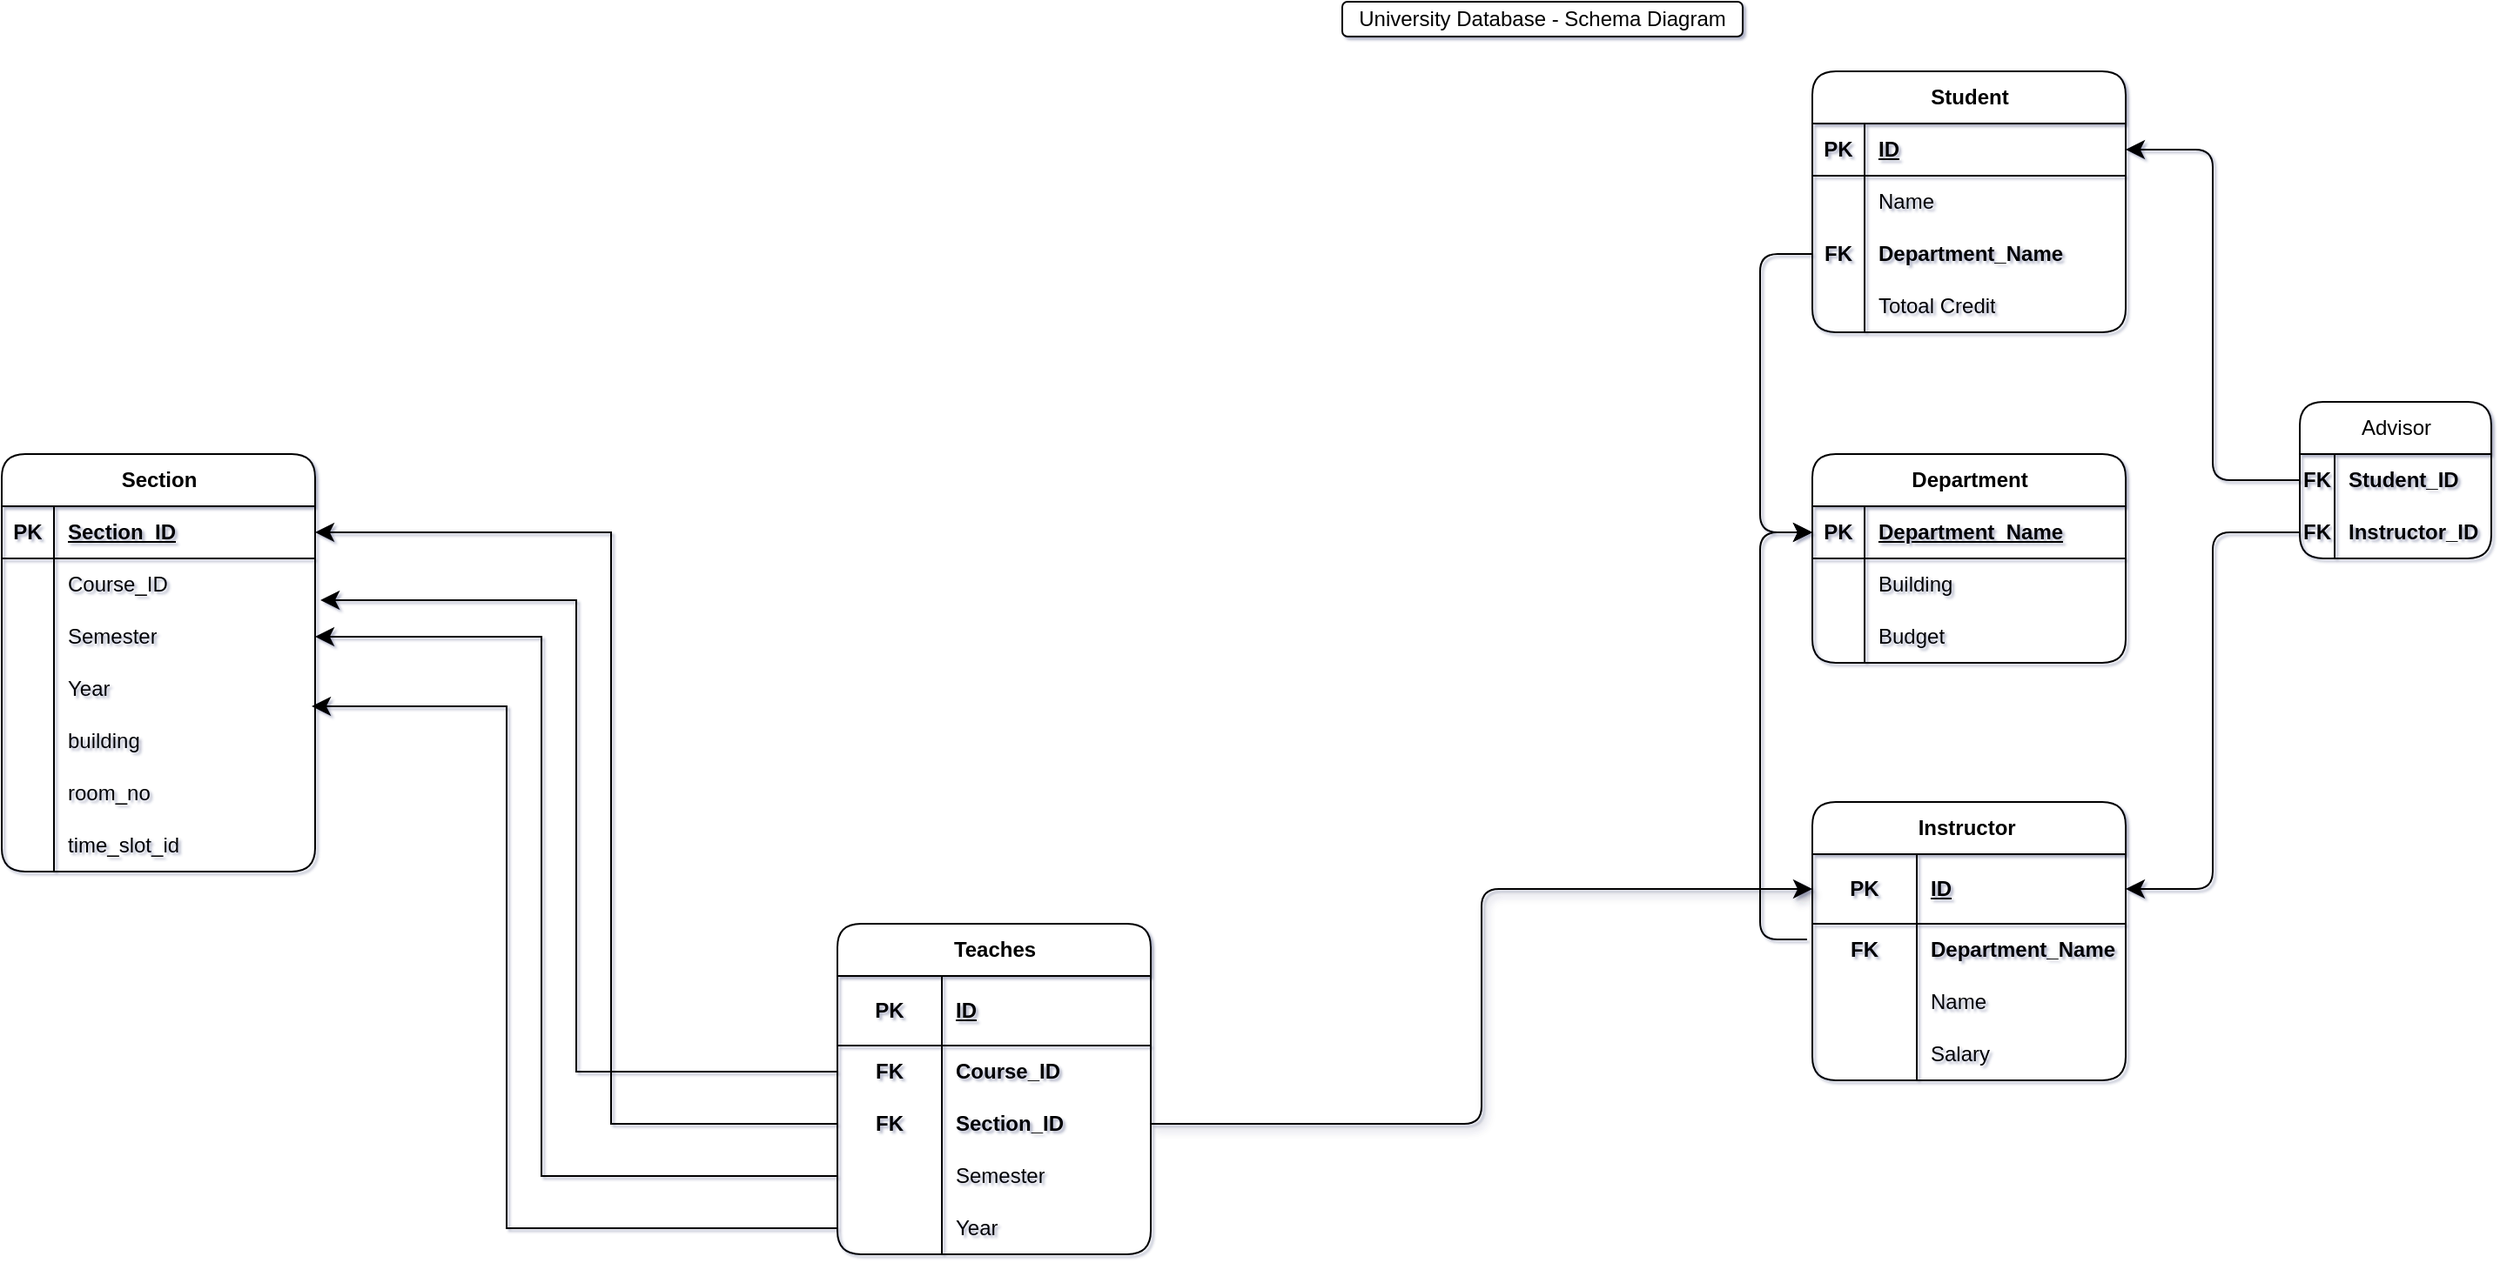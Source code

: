 <mxfile version="24.4.0" type="github">
  <diagram name="Page-1" id="b8G6lL8KSVcF5mFUWeAa">
    <mxGraphModel dx="1999" dy="2212" grid="1" gridSize="10" guides="1" tooltips="1" connect="1" arrows="1" fold="1" page="1" pageScale="1" pageWidth="1100" pageHeight="850" background="none" math="0" shadow="1">
      <root>
        <mxCell id="0" />
        <mxCell id="1" parent="0" />
        <mxCell id="TVBH97-m3lC9gxNz3inB-4" value="University Database - Schema Diagram" style="rounded=1;whiteSpace=wrap;html=1;labelBackgroundColor=none;" vertex="1" parent="1">
          <mxGeometry x="410" y="-1700" width="230" height="20" as="geometry" />
        </mxCell>
        <mxCell id="WBl8VD3sL87wwnHB_ddt-4" value="Student" style="shape=table;startSize=30;container=1;collapsible=1;childLayout=tableLayout;fixedRows=1;rowLines=0;fontStyle=1;align=center;resizeLast=1;html=1;rounded=1;labelBackgroundColor=none;" vertex="1" parent="1">
          <mxGeometry x="680" y="-1660" width="180" height="150" as="geometry" />
        </mxCell>
        <mxCell id="WBl8VD3sL87wwnHB_ddt-5" value="" style="shape=tableRow;horizontal=0;startSize=0;swimlaneHead=0;swimlaneBody=0;fillColor=none;collapsible=0;dropTarget=0;points=[[0,0.5],[1,0.5]];portConstraint=eastwest;top=0;left=0;right=0;bottom=1;rounded=1;labelBackgroundColor=none;" vertex="1" parent="WBl8VD3sL87wwnHB_ddt-4">
          <mxGeometry y="30" width="180" height="30" as="geometry" />
        </mxCell>
        <mxCell id="WBl8VD3sL87wwnHB_ddt-6" value="PK" style="shape=partialRectangle;connectable=0;fillColor=none;top=0;left=0;bottom=0;right=0;fontStyle=1;overflow=hidden;whiteSpace=wrap;html=1;rounded=1;labelBackgroundColor=none;" vertex="1" parent="WBl8VD3sL87wwnHB_ddt-5">
          <mxGeometry width="30" height="30" as="geometry">
            <mxRectangle width="30" height="30" as="alternateBounds" />
          </mxGeometry>
        </mxCell>
        <mxCell id="WBl8VD3sL87wwnHB_ddt-7" value="ID" style="shape=partialRectangle;connectable=0;fillColor=none;top=0;left=0;bottom=0;right=0;align=left;spacingLeft=6;fontStyle=5;overflow=hidden;whiteSpace=wrap;html=1;rounded=1;labelBackgroundColor=none;" vertex="1" parent="WBl8VD3sL87wwnHB_ddt-5">
          <mxGeometry x="30" width="150" height="30" as="geometry">
            <mxRectangle width="150" height="30" as="alternateBounds" />
          </mxGeometry>
        </mxCell>
        <mxCell id="WBl8VD3sL87wwnHB_ddt-8" value="" style="shape=tableRow;horizontal=0;startSize=0;swimlaneHead=0;swimlaneBody=0;fillColor=none;collapsible=0;dropTarget=0;points=[[0,0.5],[1,0.5]];portConstraint=eastwest;top=0;left=0;right=0;bottom=0;rounded=1;labelBackgroundColor=none;" vertex="1" parent="WBl8VD3sL87wwnHB_ddt-4">
          <mxGeometry y="60" width="180" height="30" as="geometry" />
        </mxCell>
        <mxCell id="WBl8VD3sL87wwnHB_ddt-9" value="" style="shape=partialRectangle;connectable=0;fillColor=none;top=0;left=0;bottom=0;right=0;editable=1;overflow=hidden;whiteSpace=wrap;html=1;rounded=1;labelBackgroundColor=none;" vertex="1" parent="WBl8VD3sL87wwnHB_ddt-8">
          <mxGeometry width="30" height="30" as="geometry">
            <mxRectangle width="30" height="30" as="alternateBounds" />
          </mxGeometry>
        </mxCell>
        <mxCell id="WBl8VD3sL87wwnHB_ddt-10" value="Name" style="shape=partialRectangle;connectable=0;fillColor=none;top=0;left=0;bottom=0;right=0;align=left;spacingLeft=6;overflow=hidden;whiteSpace=wrap;html=1;rounded=1;labelBackgroundColor=none;" vertex="1" parent="WBl8VD3sL87wwnHB_ddt-8">
          <mxGeometry x="30" width="150" height="30" as="geometry">
            <mxRectangle width="150" height="30" as="alternateBounds" />
          </mxGeometry>
        </mxCell>
        <mxCell id="WBl8VD3sL87wwnHB_ddt-11" value="" style="shape=tableRow;horizontal=0;startSize=0;swimlaneHead=0;swimlaneBody=0;fillColor=none;collapsible=0;dropTarget=0;points=[[0,0.5],[1,0.5]];portConstraint=eastwest;top=0;left=0;right=0;bottom=0;rounded=1;labelBackgroundColor=none;" vertex="1" parent="WBl8VD3sL87wwnHB_ddt-4">
          <mxGeometry y="90" width="180" height="30" as="geometry" />
        </mxCell>
        <mxCell id="WBl8VD3sL87wwnHB_ddt-12" value="&lt;b&gt;FK&lt;/b&gt;" style="shape=partialRectangle;connectable=0;fillColor=none;top=0;left=0;bottom=0;right=0;editable=1;overflow=hidden;whiteSpace=wrap;html=1;rounded=1;labelBackgroundColor=none;" vertex="1" parent="WBl8VD3sL87wwnHB_ddt-11">
          <mxGeometry width="30" height="30" as="geometry">
            <mxRectangle width="30" height="30" as="alternateBounds" />
          </mxGeometry>
        </mxCell>
        <mxCell id="WBl8VD3sL87wwnHB_ddt-13" value="&lt;b&gt;Department_Name&lt;/b&gt;" style="shape=partialRectangle;connectable=0;fillColor=none;top=0;left=0;bottom=0;right=0;align=left;spacingLeft=6;overflow=hidden;whiteSpace=wrap;html=1;rounded=1;labelBackgroundColor=none;" vertex="1" parent="WBl8VD3sL87wwnHB_ddt-11">
          <mxGeometry x="30" width="150" height="30" as="geometry">
            <mxRectangle width="150" height="30" as="alternateBounds" />
          </mxGeometry>
        </mxCell>
        <mxCell id="WBl8VD3sL87wwnHB_ddt-14" value="" style="shape=tableRow;horizontal=0;startSize=0;swimlaneHead=0;swimlaneBody=0;fillColor=none;collapsible=0;dropTarget=0;points=[[0,0.5],[1,0.5]];portConstraint=eastwest;top=0;left=0;right=0;bottom=0;rounded=1;labelBackgroundColor=none;" vertex="1" parent="WBl8VD3sL87wwnHB_ddt-4">
          <mxGeometry y="120" width="180" height="30" as="geometry" />
        </mxCell>
        <mxCell id="WBl8VD3sL87wwnHB_ddt-15" value="" style="shape=partialRectangle;connectable=0;fillColor=none;top=0;left=0;bottom=0;right=0;editable=1;overflow=hidden;whiteSpace=wrap;html=1;rounded=1;labelBackgroundColor=none;" vertex="1" parent="WBl8VD3sL87wwnHB_ddt-14">
          <mxGeometry width="30" height="30" as="geometry">
            <mxRectangle width="30" height="30" as="alternateBounds" />
          </mxGeometry>
        </mxCell>
        <mxCell id="WBl8VD3sL87wwnHB_ddt-16" value="Totoal Credit" style="shape=partialRectangle;connectable=0;fillColor=none;top=0;left=0;bottom=0;right=0;align=left;spacingLeft=6;overflow=hidden;whiteSpace=wrap;html=1;rounded=1;labelBackgroundColor=none;" vertex="1" parent="WBl8VD3sL87wwnHB_ddt-14">
          <mxGeometry x="30" width="150" height="30" as="geometry">
            <mxRectangle width="150" height="30" as="alternateBounds" />
          </mxGeometry>
        </mxCell>
        <mxCell id="WBl8VD3sL87wwnHB_ddt-17" value="Department" style="shape=table;startSize=30;container=1;collapsible=1;childLayout=tableLayout;fixedRows=1;rowLines=0;fontStyle=1;align=center;resizeLast=1;html=1;rounded=1;labelBackgroundColor=none;" vertex="1" parent="1">
          <mxGeometry x="680" y="-1440" width="180" height="120" as="geometry" />
        </mxCell>
        <mxCell id="WBl8VD3sL87wwnHB_ddt-18" value="" style="shape=tableRow;horizontal=0;startSize=0;swimlaneHead=0;swimlaneBody=0;fillColor=none;collapsible=0;dropTarget=0;points=[[0,0.5],[1,0.5]];portConstraint=eastwest;top=0;left=0;right=0;bottom=1;rounded=1;labelBackgroundColor=none;" vertex="1" parent="WBl8VD3sL87wwnHB_ddt-17">
          <mxGeometry y="30" width="180" height="30" as="geometry" />
        </mxCell>
        <mxCell id="WBl8VD3sL87wwnHB_ddt-19" value="PK" style="shape=partialRectangle;connectable=0;fillColor=none;top=0;left=0;bottom=0;right=0;fontStyle=1;overflow=hidden;whiteSpace=wrap;html=1;rounded=1;labelBackgroundColor=none;" vertex="1" parent="WBl8VD3sL87wwnHB_ddt-18">
          <mxGeometry width="30" height="30" as="geometry">
            <mxRectangle width="30" height="30" as="alternateBounds" />
          </mxGeometry>
        </mxCell>
        <mxCell id="WBl8VD3sL87wwnHB_ddt-20" value="Department_Name" style="shape=partialRectangle;connectable=0;fillColor=none;top=0;left=0;bottom=0;right=0;align=left;spacingLeft=6;fontStyle=5;overflow=hidden;whiteSpace=wrap;html=1;rounded=1;labelBackgroundColor=none;" vertex="1" parent="WBl8VD3sL87wwnHB_ddt-18">
          <mxGeometry x="30" width="150" height="30" as="geometry">
            <mxRectangle width="150" height="30" as="alternateBounds" />
          </mxGeometry>
        </mxCell>
        <mxCell id="WBl8VD3sL87wwnHB_ddt-21" value="" style="shape=tableRow;horizontal=0;startSize=0;swimlaneHead=0;swimlaneBody=0;fillColor=none;collapsible=0;dropTarget=0;points=[[0,0.5],[1,0.5]];portConstraint=eastwest;top=0;left=0;right=0;bottom=0;rounded=1;labelBackgroundColor=none;" vertex="1" parent="WBl8VD3sL87wwnHB_ddt-17">
          <mxGeometry y="60" width="180" height="30" as="geometry" />
        </mxCell>
        <mxCell id="WBl8VD3sL87wwnHB_ddt-22" value="" style="shape=partialRectangle;connectable=0;fillColor=none;top=0;left=0;bottom=0;right=0;editable=1;overflow=hidden;whiteSpace=wrap;html=1;rounded=1;labelBackgroundColor=none;" vertex="1" parent="WBl8VD3sL87wwnHB_ddt-21">
          <mxGeometry width="30" height="30" as="geometry">
            <mxRectangle width="30" height="30" as="alternateBounds" />
          </mxGeometry>
        </mxCell>
        <mxCell id="WBl8VD3sL87wwnHB_ddt-23" value="Building&amp;nbsp;" style="shape=partialRectangle;connectable=0;fillColor=none;top=0;left=0;bottom=0;right=0;align=left;spacingLeft=6;overflow=hidden;whiteSpace=wrap;html=1;rounded=1;labelBackgroundColor=none;" vertex="1" parent="WBl8VD3sL87wwnHB_ddt-21">
          <mxGeometry x="30" width="150" height="30" as="geometry">
            <mxRectangle width="150" height="30" as="alternateBounds" />
          </mxGeometry>
        </mxCell>
        <mxCell id="WBl8VD3sL87wwnHB_ddt-24" value="" style="shape=tableRow;horizontal=0;startSize=0;swimlaneHead=0;swimlaneBody=0;fillColor=none;collapsible=0;dropTarget=0;points=[[0,0.5],[1,0.5]];portConstraint=eastwest;top=0;left=0;right=0;bottom=0;rounded=1;labelBackgroundColor=none;" vertex="1" parent="WBl8VD3sL87wwnHB_ddt-17">
          <mxGeometry y="90" width="180" height="30" as="geometry" />
        </mxCell>
        <mxCell id="WBl8VD3sL87wwnHB_ddt-25" value="" style="shape=partialRectangle;connectable=0;fillColor=none;top=0;left=0;bottom=0;right=0;editable=1;overflow=hidden;whiteSpace=wrap;html=1;rounded=1;labelBackgroundColor=none;" vertex="1" parent="WBl8VD3sL87wwnHB_ddt-24">
          <mxGeometry width="30" height="30" as="geometry">
            <mxRectangle width="30" height="30" as="alternateBounds" />
          </mxGeometry>
        </mxCell>
        <mxCell id="WBl8VD3sL87wwnHB_ddt-26" value="Budget" style="shape=partialRectangle;connectable=0;fillColor=none;top=0;left=0;bottom=0;right=0;align=left;spacingLeft=6;overflow=hidden;whiteSpace=wrap;html=1;rounded=1;labelBackgroundColor=none;" vertex="1" parent="WBl8VD3sL87wwnHB_ddt-24">
          <mxGeometry x="30" width="150" height="30" as="geometry">
            <mxRectangle width="150" height="30" as="alternateBounds" />
          </mxGeometry>
        </mxCell>
        <object label="Instructor&amp;nbsp;" Name="" id="WBl8VD3sL87wwnHB_ddt-32">
          <mxCell style="shape=table;startSize=30;container=1;collapsible=1;childLayout=tableLayout;fixedRows=1;rowLines=0;fontStyle=1;align=center;resizeLast=1;html=1;rounded=1;labelBackgroundColor=none;" vertex="1" parent="1">
            <mxGeometry x="680" y="-1240" width="180" height="160" as="geometry" />
          </mxCell>
        </object>
        <mxCell id="WBl8VD3sL87wwnHB_ddt-33" value="" style="shape=tableRow;horizontal=0;startSize=0;swimlaneHead=0;swimlaneBody=0;fillColor=none;collapsible=0;dropTarget=0;points=[[0,0.5],[1,0.5]];portConstraint=eastwest;top=0;left=0;right=0;bottom=1;rounded=1;labelBackgroundColor=none;" vertex="1" parent="WBl8VD3sL87wwnHB_ddt-32">
          <mxGeometry y="30" width="180" height="40" as="geometry" />
        </mxCell>
        <mxCell id="WBl8VD3sL87wwnHB_ddt-34" value="PK" style="shape=partialRectangle;connectable=0;fillColor=none;top=0;left=0;bottom=0;right=0;fontStyle=1;overflow=hidden;whiteSpace=wrap;html=1;rounded=1;labelBackgroundColor=none;" vertex="1" parent="WBl8VD3sL87wwnHB_ddt-33">
          <mxGeometry width="60" height="40" as="geometry">
            <mxRectangle width="60" height="40" as="alternateBounds" />
          </mxGeometry>
        </mxCell>
        <mxCell id="WBl8VD3sL87wwnHB_ddt-35" value="ID" style="shape=partialRectangle;connectable=0;fillColor=none;top=0;left=0;bottom=0;right=0;align=left;spacingLeft=6;fontStyle=5;overflow=hidden;whiteSpace=wrap;html=1;rounded=1;labelBackgroundColor=none;" vertex="1" parent="WBl8VD3sL87wwnHB_ddt-33">
          <mxGeometry x="60" width="120" height="40" as="geometry">
            <mxRectangle width="120" height="40" as="alternateBounds" />
          </mxGeometry>
        </mxCell>
        <mxCell id="WBl8VD3sL87wwnHB_ddt-39" value="" style="shape=tableRow;horizontal=0;startSize=0;swimlaneHead=0;swimlaneBody=0;fillColor=none;collapsible=0;dropTarget=0;points=[[0,0.5],[1,0.5]];portConstraint=eastwest;top=0;left=0;right=0;bottom=0;rounded=1;labelBackgroundColor=none;" vertex="1" parent="WBl8VD3sL87wwnHB_ddt-32">
          <mxGeometry y="70" width="180" height="30" as="geometry" />
        </mxCell>
        <mxCell id="WBl8VD3sL87wwnHB_ddt-40" value="FK" style="shape=partialRectangle;connectable=0;fillColor=none;top=0;left=0;bottom=0;right=0;editable=1;overflow=hidden;whiteSpace=wrap;html=1;rounded=1;labelBackgroundColor=none;fontStyle=1" vertex="1" parent="WBl8VD3sL87wwnHB_ddt-39">
          <mxGeometry width="60" height="30" as="geometry">
            <mxRectangle width="60" height="30" as="alternateBounds" />
          </mxGeometry>
        </mxCell>
        <mxCell id="WBl8VD3sL87wwnHB_ddt-41" value="Department_Name" style="shape=partialRectangle;connectable=0;fillColor=none;top=0;left=0;bottom=0;right=0;align=left;spacingLeft=6;overflow=hidden;whiteSpace=wrap;html=1;rounded=1;labelBackgroundColor=none;fontStyle=1" vertex="1" parent="WBl8VD3sL87wwnHB_ddt-39">
          <mxGeometry x="60" width="120" height="30" as="geometry">
            <mxRectangle width="120" height="30" as="alternateBounds" />
          </mxGeometry>
        </mxCell>
        <mxCell id="WBl8VD3sL87wwnHB_ddt-51" value="" style="shape=tableRow;horizontal=0;startSize=0;swimlaneHead=0;swimlaneBody=0;fillColor=none;collapsible=0;dropTarget=0;points=[[0,0.5],[1,0.5]];portConstraint=eastwest;top=0;left=0;right=0;bottom=0;rounded=1;labelBackgroundColor=none;" vertex="1" parent="WBl8VD3sL87wwnHB_ddt-32">
          <mxGeometry y="100" width="180" height="30" as="geometry" />
        </mxCell>
        <mxCell id="WBl8VD3sL87wwnHB_ddt-52" value="" style="shape=partialRectangle;connectable=0;fillColor=none;top=0;left=0;bottom=0;right=0;editable=1;overflow=hidden;whiteSpace=wrap;html=1;rounded=1;labelBackgroundColor=none;" vertex="1" parent="WBl8VD3sL87wwnHB_ddt-51">
          <mxGeometry width="60" height="30" as="geometry">
            <mxRectangle width="60" height="30" as="alternateBounds" />
          </mxGeometry>
        </mxCell>
        <mxCell id="WBl8VD3sL87wwnHB_ddt-53" value="Name" style="shape=partialRectangle;connectable=0;fillColor=none;top=0;left=0;bottom=0;right=0;align=left;spacingLeft=6;overflow=hidden;whiteSpace=wrap;html=1;rounded=1;labelBackgroundColor=none;" vertex="1" parent="WBl8VD3sL87wwnHB_ddt-51">
          <mxGeometry x="60" width="120" height="30" as="geometry">
            <mxRectangle width="120" height="30" as="alternateBounds" />
          </mxGeometry>
        </mxCell>
        <mxCell id="WBl8VD3sL87wwnHB_ddt-64" value="" style="shape=tableRow;horizontal=0;startSize=0;swimlaneHead=0;swimlaneBody=0;fillColor=none;collapsible=0;dropTarget=0;points=[[0,0.5],[1,0.5]];portConstraint=eastwest;top=0;left=0;right=0;bottom=0;rounded=1;labelBackgroundColor=none;" vertex="1" parent="WBl8VD3sL87wwnHB_ddt-32">
          <mxGeometry y="130" width="180" height="30" as="geometry" />
        </mxCell>
        <mxCell id="WBl8VD3sL87wwnHB_ddt-65" value="" style="shape=partialRectangle;connectable=0;fillColor=none;top=0;left=0;bottom=0;right=0;editable=1;overflow=hidden;whiteSpace=wrap;html=1;rounded=1;labelBackgroundColor=none;" vertex="1" parent="WBl8VD3sL87wwnHB_ddt-64">
          <mxGeometry width="60" height="30" as="geometry">
            <mxRectangle width="60" height="30" as="alternateBounds" />
          </mxGeometry>
        </mxCell>
        <mxCell id="WBl8VD3sL87wwnHB_ddt-66" value="Salary" style="shape=partialRectangle;connectable=0;fillColor=none;top=0;left=0;bottom=0;right=0;align=left;spacingLeft=6;overflow=hidden;whiteSpace=wrap;html=1;rounded=1;labelBackgroundColor=none;" vertex="1" parent="WBl8VD3sL87wwnHB_ddt-64">
          <mxGeometry x="60" width="120" height="30" as="geometry">
            <mxRectangle width="120" height="30" as="alternateBounds" />
          </mxGeometry>
        </mxCell>
        <mxCell id="WBl8VD3sL87wwnHB_ddt-102" style="edgeStyle=orthogonalEdgeStyle;rounded=1;orthogonalLoop=1;jettySize=auto;html=1;exitX=0;exitY=0.5;exitDx=0;exitDy=0;entryX=0;entryY=0.5;entryDx=0;entryDy=0;fontSize=12;fontColor=default;startSize=8;endSize=8;curved=0;labelBackgroundColor=none;" edge="1" parent="1" source="WBl8VD3sL87wwnHB_ddt-11" target="WBl8VD3sL87wwnHB_ddt-18">
          <mxGeometry relative="1" as="geometry">
            <Array as="points">
              <mxPoint x="650" y="-1555" />
              <mxPoint x="650" y="-1395" />
            </Array>
          </mxGeometry>
        </mxCell>
        <mxCell id="WBl8VD3sL87wwnHB_ddt-106" style="edgeStyle=elbowEdgeStyle;rounded=1;orthogonalLoop=1;jettySize=auto;html=1;entryX=0;entryY=0.5;entryDx=0;entryDy=0;fontSize=12;fontColor=default;startSize=8;endSize=8;exitX=-0.017;exitY=0.3;exitDx=0;exitDy=0;curved=0;exitPerimeter=0;labelBackgroundColor=none;" edge="1" parent="1" source="WBl8VD3sL87wwnHB_ddt-39" target="WBl8VD3sL87wwnHB_ddt-18">
          <mxGeometry relative="1" as="geometry">
            <Array as="points">
              <mxPoint x="650" y="-1290" />
            </Array>
          </mxGeometry>
        </mxCell>
        <mxCell id="WBl8VD3sL87wwnHB_ddt-107" value="Advisor" style="shape=table;startSize=30;container=1;collapsible=1;childLayout=tableLayout;fixedRows=1;rowLines=0;fontStyle=0;align=center;resizeLast=1;html=1;rounded=1;labelBackgroundColor=none;" vertex="1" parent="1">
          <mxGeometry x="960" y="-1470" width="110" height="90" as="geometry" />
        </mxCell>
        <mxCell id="WBl8VD3sL87wwnHB_ddt-111" value="" style="shape=tableRow;horizontal=0;startSize=0;swimlaneHead=0;swimlaneBody=0;fillColor=none;collapsible=0;dropTarget=0;points=[[0,0.5],[1,0.5]];portConstraint=eastwest;top=0;left=0;right=0;bottom=0;rounded=1;labelBackgroundColor=none;" vertex="1" parent="WBl8VD3sL87wwnHB_ddt-107">
          <mxGeometry y="30" width="110" height="30" as="geometry" />
        </mxCell>
        <mxCell id="WBl8VD3sL87wwnHB_ddt-112" value="FK" style="shape=partialRectangle;connectable=0;fillColor=none;top=0;left=0;bottom=0;right=0;editable=1;overflow=hidden;whiteSpace=wrap;html=1;rounded=1;labelBackgroundColor=none;fontStyle=1" vertex="1" parent="WBl8VD3sL87wwnHB_ddt-111">
          <mxGeometry width="20" height="30" as="geometry">
            <mxRectangle width="20" height="30" as="alternateBounds" />
          </mxGeometry>
        </mxCell>
        <mxCell id="WBl8VD3sL87wwnHB_ddt-113" value="Student_ID" style="shape=partialRectangle;connectable=0;fillColor=none;top=0;left=0;bottom=0;right=0;align=left;spacingLeft=6;overflow=hidden;whiteSpace=wrap;html=1;rounded=1;labelBackgroundColor=none;fontStyle=1" vertex="1" parent="WBl8VD3sL87wwnHB_ddt-111">
          <mxGeometry x="20" width="90" height="30" as="geometry">
            <mxRectangle width="90" height="30" as="alternateBounds" />
          </mxGeometry>
        </mxCell>
        <mxCell id="WBl8VD3sL87wwnHB_ddt-114" value="" style="shape=tableRow;horizontal=0;startSize=0;swimlaneHead=0;swimlaneBody=0;fillColor=none;collapsible=0;dropTarget=0;points=[[0,0.5],[1,0.5]];portConstraint=eastwest;top=0;left=0;right=0;bottom=0;rounded=1;labelBackgroundColor=none;" vertex="1" parent="WBl8VD3sL87wwnHB_ddt-107">
          <mxGeometry y="60" width="110" height="30" as="geometry" />
        </mxCell>
        <mxCell id="WBl8VD3sL87wwnHB_ddt-115" value="FK" style="shape=partialRectangle;connectable=0;fillColor=none;top=0;left=0;bottom=0;right=0;editable=1;overflow=hidden;whiteSpace=wrap;html=1;rounded=1;labelBackgroundColor=none;fontStyle=1" vertex="1" parent="WBl8VD3sL87wwnHB_ddt-114">
          <mxGeometry width="20" height="30" as="geometry">
            <mxRectangle width="20" height="30" as="alternateBounds" />
          </mxGeometry>
        </mxCell>
        <mxCell id="WBl8VD3sL87wwnHB_ddt-116" value="Instructor_ID" style="shape=partialRectangle;connectable=0;fillColor=none;top=0;left=0;bottom=0;right=0;align=left;spacingLeft=6;overflow=hidden;whiteSpace=wrap;html=1;rounded=1;labelBackgroundColor=none;fontStyle=1" vertex="1" parent="WBl8VD3sL87wwnHB_ddt-114">
          <mxGeometry x="20" width="90" height="30" as="geometry">
            <mxRectangle width="90" height="30" as="alternateBounds" />
          </mxGeometry>
        </mxCell>
        <mxCell id="WBl8VD3sL87wwnHB_ddt-117" style="edgeStyle=orthogonalEdgeStyle;rounded=1;orthogonalLoop=1;jettySize=auto;html=1;exitX=0;exitY=0.5;exitDx=0;exitDy=0;entryX=1;entryY=0.5;entryDx=0;entryDy=0;fontSize=12;fontColor=default;startSize=8;endSize=8;curved=0;labelBackgroundColor=none;" edge="1" parent="1" source="WBl8VD3sL87wwnHB_ddt-111" target="WBl8VD3sL87wwnHB_ddt-5">
          <mxGeometry relative="1" as="geometry" />
        </mxCell>
        <mxCell id="WBl8VD3sL87wwnHB_ddt-118" style="edgeStyle=orthogonalEdgeStyle;rounded=1;orthogonalLoop=1;jettySize=auto;html=1;entryX=1;entryY=0.5;entryDx=0;entryDy=0;fontSize=12;fontColor=default;startSize=8;endSize=8;labelBackgroundColor=none;" edge="1" parent="1" source="WBl8VD3sL87wwnHB_ddt-114" target="WBl8VD3sL87wwnHB_ddt-33">
          <mxGeometry relative="1" as="geometry" />
        </mxCell>
        <mxCell id="WBl8VD3sL87wwnHB_ddt-119" value="Section" style="shape=table;startSize=30;container=1;collapsible=1;childLayout=tableLayout;fixedRows=1;rowLines=0;fontStyle=1;align=center;resizeLast=1;html=1;rounded=1;labelBackgroundColor=none;" vertex="1" parent="1">
          <mxGeometry x="-360" y="-1440" width="180" height="240" as="geometry" />
        </mxCell>
        <mxCell id="WBl8VD3sL87wwnHB_ddt-120" value="" style="shape=tableRow;horizontal=0;startSize=0;swimlaneHead=0;swimlaneBody=0;fillColor=none;collapsible=0;dropTarget=0;points=[[0,0.5],[1,0.5]];portConstraint=eastwest;top=0;left=0;right=0;bottom=1;rounded=1;labelBackgroundColor=none;" vertex="1" parent="WBl8VD3sL87wwnHB_ddt-119">
          <mxGeometry y="30" width="180" height="30" as="geometry" />
        </mxCell>
        <mxCell id="WBl8VD3sL87wwnHB_ddt-121" value="PK" style="shape=partialRectangle;connectable=0;fillColor=none;top=0;left=0;bottom=0;right=0;fontStyle=1;overflow=hidden;whiteSpace=wrap;html=1;rounded=1;labelBackgroundColor=none;" vertex="1" parent="WBl8VD3sL87wwnHB_ddt-120">
          <mxGeometry width="30" height="30" as="geometry">
            <mxRectangle width="30" height="30" as="alternateBounds" />
          </mxGeometry>
        </mxCell>
        <mxCell id="WBl8VD3sL87wwnHB_ddt-122" value="Section_ID" style="shape=partialRectangle;connectable=0;fillColor=none;top=0;left=0;bottom=0;right=0;align=left;spacingLeft=6;fontStyle=5;overflow=hidden;whiteSpace=wrap;html=1;rounded=1;labelBackgroundColor=none;" vertex="1" parent="WBl8VD3sL87wwnHB_ddt-120">
          <mxGeometry x="30" width="150" height="30" as="geometry">
            <mxRectangle width="150" height="30" as="alternateBounds" />
          </mxGeometry>
        </mxCell>
        <mxCell id="WBl8VD3sL87wwnHB_ddt-123" value="" style="shape=tableRow;horizontal=0;startSize=0;swimlaneHead=0;swimlaneBody=0;fillColor=none;collapsible=0;dropTarget=0;points=[[0,0.5],[1,0.5]];portConstraint=eastwest;top=0;left=0;right=0;bottom=0;rounded=1;labelBackgroundColor=none;" vertex="1" parent="WBl8VD3sL87wwnHB_ddt-119">
          <mxGeometry y="60" width="180" height="30" as="geometry" />
        </mxCell>
        <mxCell id="WBl8VD3sL87wwnHB_ddt-124" value="" style="shape=partialRectangle;connectable=0;fillColor=none;top=0;left=0;bottom=0;right=0;editable=1;overflow=hidden;whiteSpace=wrap;html=1;rounded=1;labelBackgroundColor=none;" vertex="1" parent="WBl8VD3sL87wwnHB_ddt-123">
          <mxGeometry width="30" height="30" as="geometry">
            <mxRectangle width="30" height="30" as="alternateBounds" />
          </mxGeometry>
        </mxCell>
        <mxCell id="WBl8VD3sL87wwnHB_ddt-125" value="Course_ID" style="shape=partialRectangle;connectable=0;fillColor=none;top=0;left=0;bottom=0;right=0;align=left;spacingLeft=6;overflow=hidden;whiteSpace=wrap;html=1;rounded=1;labelBackgroundColor=none;" vertex="1" parent="WBl8VD3sL87wwnHB_ddt-123">
          <mxGeometry x="30" width="150" height="30" as="geometry">
            <mxRectangle width="150" height="30" as="alternateBounds" />
          </mxGeometry>
        </mxCell>
        <mxCell id="WBl8VD3sL87wwnHB_ddt-126" value="" style="shape=tableRow;horizontal=0;startSize=0;swimlaneHead=0;swimlaneBody=0;fillColor=none;collapsible=0;dropTarget=0;points=[[0,0.5],[1,0.5]];portConstraint=eastwest;top=0;left=0;right=0;bottom=0;rounded=1;labelBackgroundColor=none;" vertex="1" parent="WBl8VD3sL87wwnHB_ddt-119">
          <mxGeometry y="90" width="180" height="30" as="geometry" />
        </mxCell>
        <mxCell id="WBl8VD3sL87wwnHB_ddt-127" value="" style="shape=partialRectangle;connectable=0;fillColor=none;top=0;left=0;bottom=0;right=0;editable=1;overflow=hidden;whiteSpace=wrap;html=1;rounded=1;labelBackgroundColor=none;" vertex="1" parent="WBl8VD3sL87wwnHB_ddt-126">
          <mxGeometry width="30" height="30" as="geometry">
            <mxRectangle width="30" height="30" as="alternateBounds" />
          </mxGeometry>
        </mxCell>
        <mxCell id="WBl8VD3sL87wwnHB_ddt-128" value="Semester" style="shape=partialRectangle;connectable=0;fillColor=none;top=0;left=0;bottom=0;right=0;align=left;spacingLeft=6;overflow=hidden;whiteSpace=wrap;html=1;rounded=1;labelBackgroundColor=none;" vertex="1" parent="WBl8VD3sL87wwnHB_ddt-126">
          <mxGeometry x="30" width="150" height="30" as="geometry">
            <mxRectangle width="150" height="30" as="alternateBounds" />
          </mxGeometry>
        </mxCell>
        <mxCell id="WBl8VD3sL87wwnHB_ddt-129" value="" style="shape=tableRow;horizontal=0;startSize=0;swimlaneHead=0;swimlaneBody=0;fillColor=none;collapsible=0;dropTarget=0;points=[[0,0.5],[1,0.5]];portConstraint=eastwest;top=0;left=0;right=0;bottom=0;rounded=1;labelBackgroundColor=none;" vertex="1" parent="WBl8VD3sL87wwnHB_ddt-119">
          <mxGeometry y="120" width="180" height="30" as="geometry" />
        </mxCell>
        <mxCell id="WBl8VD3sL87wwnHB_ddt-130" value="" style="shape=partialRectangle;connectable=0;fillColor=none;top=0;left=0;bottom=0;right=0;editable=1;overflow=hidden;whiteSpace=wrap;html=1;rounded=1;labelBackgroundColor=none;" vertex="1" parent="WBl8VD3sL87wwnHB_ddt-129">
          <mxGeometry width="30" height="30" as="geometry">
            <mxRectangle width="30" height="30" as="alternateBounds" />
          </mxGeometry>
        </mxCell>
        <mxCell id="WBl8VD3sL87wwnHB_ddt-131" value="Year" style="shape=partialRectangle;connectable=0;fillColor=none;top=0;left=0;bottom=0;right=0;align=left;spacingLeft=6;overflow=hidden;whiteSpace=wrap;html=1;rounded=1;labelBackgroundColor=none;" vertex="1" parent="WBl8VD3sL87wwnHB_ddt-129">
          <mxGeometry x="30" width="150" height="30" as="geometry">
            <mxRectangle width="150" height="30" as="alternateBounds" />
          </mxGeometry>
        </mxCell>
        <mxCell id="WBl8VD3sL87wwnHB_ddt-149" value="" style="shape=tableRow;horizontal=0;startSize=0;swimlaneHead=0;swimlaneBody=0;fillColor=none;collapsible=0;dropTarget=0;points=[[0,0.5],[1,0.5]];portConstraint=eastwest;top=0;left=0;right=0;bottom=0;rounded=1;labelBackgroundColor=none;" vertex="1" parent="WBl8VD3sL87wwnHB_ddt-119">
          <mxGeometry y="150" width="180" height="30" as="geometry" />
        </mxCell>
        <mxCell id="WBl8VD3sL87wwnHB_ddt-150" value="" style="shape=partialRectangle;connectable=0;fillColor=none;top=0;left=0;bottom=0;right=0;editable=1;overflow=hidden;whiteSpace=wrap;html=1;rounded=1;labelBackgroundColor=none;" vertex="1" parent="WBl8VD3sL87wwnHB_ddt-149">
          <mxGeometry width="30" height="30" as="geometry">
            <mxRectangle width="30" height="30" as="alternateBounds" />
          </mxGeometry>
        </mxCell>
        <mxCell id="WBl8VD3sL87wwnHB_ddt-151" value="building" style="shape=partialRectangle;connectable=0;fillColor=none;top=0;left=0;bottom=0;right=0;align=left;spacingLeft=6;overflow=hidden;whiteSpace=wrap;html=1;rounded=1;labelBackgroundColor=none;" vertex="1" parent="WBl8VD3sL87wwnHB_ddt-149">
          <mxGeometry x="30" width="150" height="30" as="geometry">
            <mxRectangle width="150" height="30" as="alternateBounds" />
          </mxGeometry>
        </mxCell>
        <mxCell id="WBl8VD3sL87wwnHB_ddt-155" value="" style="shape=tableRow;horizontal=0;startSize=0;swimlaneHead=0;swimlaneBody=0;fillColor=none;collapsible=0;dropTarget=0;points=[[0,0.5],[1,0.5]];portConstraint=eastwest;top=0;left=0;right=0;bottom=0;rounded=1;labelBackgroundColor=none;" vertex="1" parent="WBl8VD3sL87wwnHB_ddt-119">
          <mxGeometry y="180" width="180" height="30" as="geometry" />
        </mxCell>
        <mxCell id="WBl8VD3sL87wwnHB_ddt-156" value="" style="shape=partialRectangle;connectable=0;fillColor=none;top=0;left=0;bottom=0;right=0;editable=1;overflow=hidden;whiteSpace=wrap;html=1;rounded=1;labelBackgroundColor=none;" vertex="1" parent="WBl8VD3sL87wwnHB_ddt-155">
          <mxGeometry width="30" height="30" as="geometry">
            <mxRectangle width="30" height="30" as="alternateBounds" />
          </mxGeometry>
        </mxCell>
        <mxCell id="WBl8VD3sL87wwnHB_ddt-157" value="room_no" style="shape=partialRectangle;connectable=0;fillColor=none;top=0;left=0;bottom=0;right=0;align=left;spacingLeft=6;overflow=hidden;whiteSpace=wrap;html=1;rounded=1;labelBackgroundColor=none;" vertex="1" parent="WBl8VD3sL87wwnHB_ddt-155">
          <mxGeometry x="30" width="150" height="30" as="geometry">
            <mxRectangle width="150" height="30" as="alternateBounds" />
          </mxGeometry>
        </mxCell>
        <mxCell id="WBl8VD3sL87wwnHB_ddt-158" value="" style="shape=tableRow;horizontal=0;startSize=0;swimlaneHead=0;swimlaneBody=0;fillColor=none;collapsible=0;dropTarget=0;points=[[0,0.5],[1,0.5]];portConstraint=eastwest;top=0;left=0;right=0;bottom=0;rounded=1;labelBackgroundColor=none;" vertex="1" parent="WBl8VD3sL87wwnHB_ddt-119">
          <mxGeometry y="210" width="180" height="30" as="geometry" />
        </mxCell>
        <mxCell id="WBl8VD3sL87wwnHB_ddt-159" value="" style="shape=partialRectangle;connectable=0;fillColor=none;top=0;left=0;bottom=0;right=0;editable=1;overflow=hidden;whiteSpace=wrap;html=1;rounded=1;labelBackgroundColor=none;" vertex="1" parent="WBl8VD3sL87wwnHB_ddt-158">
          <mxGeometry width="30" height="30" as="geometry">
            <mxRectangle width="30" height="30" as="alternateBounds" />
          </mxGeometry>
        </mxCell>
        <mxCell id="WBl8VD3sL87wwnHB_ddt-160" value="time_slot_id" style="shape=partialRectangle;connectable=0;fillColor=none;top=0;left=0;bottom=0;right=0;align=left;spacingLeft=6;overflow=hidden;whiteSpace=wrap;html=1;rounded=1;labelBackgroundColor=none;" vertex="1" parent="WBl8VD3sL87wwnHB_ddt-158">
          <mxGeometry x="30" width="150" height="30" as="geometry">
            <mxRectangle width="150" height="30" as="alternateBounds" />
          </mxGeometry>
        </mxCell>
        <object label="Teaches" Name="" id="WBl8VD3sL87wwnHB_ddt-132">
          <mxCell style="shape=table;startSize=30;container=1;collapsible=1;childLayout=tableLayout;fixedRows=1;rowLines=0;fontStyle=1;align=center;resizeLast=1;html=1;rounded=1;labelBackgroundColor=none;" vertex="1" parent="1">
            <mxGeometry x="120" y="-1170" width="180" height="190" as="geometry" />
          </mxCell>
        </object>
        <mxCell id="WBl8VD3sL87wwnHB_ddt-133" value="" style="shape=tableRow;horizontal=0;startSize=0;swimlaneHead=0;swimlaneBody=0;fillColor=none;collapsible=0;dropTarget=0;points=[[0,0.5],[1,0.5]];portConstraint=eastwest;top=0;left=0;right=0;bottom=1;rounded=1;labelBackgroundColor=none;" vertex="1" parent="WBl8VD3sL87wwnHB_ddt-132">
          <mxGeometry y="30" width="180" height="40" as="geometry" />
        </mxCell>
        <mxCell id="WBl8VD3sL87wwnHB_ddt-134" value="PK" style="shape=partialRectangle;connectable=0;fillColor=none;top=0;left=0;bottom=0;right=0;fontStyle=1;overflow=hidden;whiteSpace=wrap;html=1;rounded=1;labelBackgroundColor=none;" vertex="1" parent="WBl8VD3sL87wwnHB_ddt-133">
          <mxGeometry width="60" height="40" as="geometry">
            <mxRectangle width="60" height="40" as="alternateBounds" />
          </mxGeometry>
        </mxCell>
        <mxCell id="WBl8VD3sL87wwnHB_ddt-135" value="ID" style="shape=partialRectangle;connectable=0;fillColor=none;top=0;left=0;bottom=0;right=0;align=left;spacingLeft=6;fontStyle=5;overflow=hidden;whiteSpace=wrap;html=1;rounded=1;labelBackgroundColor=none;" vertex="1" parent="WBl8VD3sL87wwnHB_ddt-133">
          <mxGeometry x="60" width="120" height="40" as="geometry">
            <mxRectangle width="120" height="40" as="alternateBounds" />
          </mxGeometry>
        </mxCell>
        <mxCell id="WBl8VD3sL87wwnHB_ddt-136" value="" style="shape=tableRow;horizontal=0;startSize=0;swimlaneHead=0;swimlaneBody=0;fillColor=none;collapsible=0;dropTarget=0;points=[[0,0.5],[1,0.5]];portConstraint=eastwest;top=0;left=0;right=0;bottom=0;rounded=1;labelBackgroundColor=none;" vertex="1" parent="WBl8VD3sL87wwnHB_ddt-132">
          <mxGeometry y="70" width="180" height="30" as="geometry" />
        </mxCell>
        <mxCell id="WBl8VD3sL87wwnHB_ddt-137" value="FK" style="shape=partialRectangle;connectable=0;fillColor=none;top=0;left=0;bottom=0;right=0;editable=1;overflow=hidden;whiteSpace=wrap;html=1;rounded=1;labelBackgroundColor=none;fontStyle=1" vertex="1" parent="WBl8VD3sL87wwnHB_ddt-136">
          <mxGeometry width="60" height="30" as="geometry">
            <mxRectangle width="60" height="30" as="alternateBounds" />
          </mxGeometry>
        </mxCell>
        <mxCell id="WBl8VD3sL87wwnHB_ddt-138" value="Course_ID" style="shape=partialRectangle;connectable=0;fillColor=none;top=0;left=0;bottom=0;right=0;align=left;spacingLeft=6;overflow=hidden;whiteSpace=wrap;html=1;rounded=1;labelBackgroundColor=none;fontStyle=1" vertex="1" parent="WBl8VD3sL87wwnHB_ddt-136">
          <mxGeometry x="60" width="120" height="30" as="geometry">
            <mxRectangle width="120" height="30" as="alternateBounds" />
          </mxGeometry>
        </mxCell>
        <mxCell id="WBl8VD3sL87wwnHB_ddt-139" value="" style="shape=tableRow;horizontal=0;startSize=0;swimlaneHead=0;swimlaneBody=0;fillColor=none;collapsible=0;dropTarget=0;points=[[0,0.5],[1,0.5]];portConstraint=eastwest;top=0;left=0;right=0;bottom=0;rounded=1;labelBackgroundColor=none;" vertex="1" parent="WBl8VD3sL87wwnHB_ddt-132">
          <mxGeometry y="100" width="180" height="30" as="geometry" />
        </mxCell>
        <mxCell id="WBl8VD3sL87wwnHB_ddt-140" value="&lt;b&gt;FK&lt;/b&gt;" style="shape=partialRectangle;connectable=0;fillColor=none;top=0;left=0;bottom=0;right=0;editable=1;overflow=hidden;whiteSpace=wrap;html=1;rounded=1;labelBackgroundColor=none;" vertex="1" parent="WBl8VD3sL87wwnHB_ddt-139">
          <mxGeometry width="60" height="30" as="geometry">
            <mxRectangle width="60" height="30" as="alternateBounds" />
          </mxGeometry>
        </mxCell>
        <mxCell id="WBl8VD3sL87wwnHB_ddt-141" value="Section_ID" style="shape=partialRectangle;connectable=0;fillColor=none;top=0;left=0;bottom=0;right=0;align=left;spacingLeft=6;overflow=hidden;whiteSpace=wrap;html=1;rounded=1;labelBackgroundColor=none;fontStyle=1" vertex="1" parent="WBl8VD3sL87wwnHB_ddt-139">
          <mxGeometry x="60" width="120" height="30" as="geometry">
            <mxRectangle width="120" height="30" as="alternateBounds" />
          </mxGeometry>
        </mxCell>
        <mxCell id="WBl8VD3sL87wwnHB_ddt-142" value="" style="shape=tableRow;horizontal=0;startSize=0;swimlaneHead=0;swimlaneBody=0;fillColor=none;collapsible=0;dropTarget=0;points=[[0,0.5],[1,0.5]];portConstraint=eastwest;top=0;left=0;right=0;bottom=0;rounded=1;labelBackgroundColor=none;" vertex="1" parent="WBl8VD3sL87wwnHB_ddt-132">
          <mxGeometry y="130" width="180" height="30" as="geometry" />
        </mxCell>
        <mxCell id="WBl8VD3sL87wwnHB_ddt-143" value="" style="shape=partialRectangle;connectable=0;fillColor=none;top=0;left=0;bottom=0;right=0;editable=1;overflow=hidden;whiteSpace=wrap;html=1;rounded=1;labelBackgroundColor=none;" vertex="1" parent="WBl8VD3sL87wwnHB_ddt-142">
          <mxGeometry width="60" height="30" as="geometry">
            <mxRectangle width="60" height="30" as="alternateBounds" />
          </mxGeometry>
        </mxCell>
        <mxCell id="WBl8VD3sL87wwnHB_ddt-144" value="Semester" style="shape=partialRectangle;connectable=0;fillColor=none;top=0;left=0;bottom=0;right=0;align=left;spacingLeft=6;overflow=hidden;whiteSpace=wrap;html=1;rounded=1;labelBackgroundColor=none;" vertex="1" parent="WBl8VD3sL87wwnHB_ddt-142">
          <mxGeometry x="60" width="120" height="30" as="geometry">
            <mxRectangle width="120" height="30" as="alternateBounds" />
          </mxGeometry>
        </mxCell>
        <mxCell id="WBl8VD3sL87wwnHB_ddt-145" value="" style="shape=tableRow;horizontal=0;startSize=0;swimlaneHead=0;swimlaneBody=0;fillColor=none;collapsible=0;dropTarget=0;points=[[0,0.5],[1,0.5]];portConstraint=eastwest;top=0;left=0;right=0;bottom=0;rounded=1;labelBackgroundColor=none;" vertex="1" parent="WBl8VD3sL87wwnHB_ddt-132">
          <mxGeometry y="160" width="180" height="30" as="geometry" />
        </mxCell>
        <mxCell id="WBl8VD3sL87wwnHB_ddt-146" value="" style="shape=partialRectangle;connectable=0;fillColor=none;top=0;left=0;bottom=0;right=0;editable=1;overflow=hidden;whiteSpace=wrap;html=1;rounded=1;labelBackgroundColor=none;" vertex="1" parent="WBl8VD3sL87wwnHB_ddt-145">
          <mxGeometry width="60" height="30" as="geometry">
            <mxRectangle width="60" height="30" as="alternateBounds" />
          </mxGeometry>
        </mxCell>
        <mxCell id="WBl8VD3sL87wwnHB_ddt-147" value="Year" style="shape=partialRectangle;connectable=0;fillColor=none;top=0;left=0;bottom=0;right=0;align=left;spacingLeft=6;overflow=hidden;whiteSpace=wrap;html=1;rounded=1;labelBackgroundColor=none;" vertex="1" parent="WBl8VD3sL87wwnHB_ddt-145">
          <mxGeometry x="60" width="120" height="30" as="geometry">
            <mxRectangle width="120" height="30" as="alternateBounds" />
          </mxGeometry>
        </mxCell>
        <mxCell id="WBl8VD3sL87wwnHB_ddt-148" style="edgeStyle=orthogonalEdgeStyle;rounded=1;hachureGap=4;orthogonalLoop=1;jettySize=auto;html=1;exitX=1;exitY=0.5;exitDx=0;exitDy=0;fontFamily=Architects Daughter;fontSource=https%3A%2F%2Ffonts.googleapis.com%2Fcss%3Ffamily%3DArchitects%2BDaughter;fontSize=12;startSize=8;endSize=8;curved=0;labelBackgroundColor=none;fontColor=default;shadow=1;" edge="1" parent="1" source="WBl8VD3sL87wwnHB_ddt-139" target="WBl8VD3sL87wwnHB_ddt-33">
          <mxGeometry relative="1" as="geometry">
            <mxPoint x="870" y="-1180" as="targetPoint" />
          </mxGeometry>
        </mxCell>
        <mxCell id="WBl8VD3sL87wwnHB_ddt-161" style="edgeStyle=orthogonalEdgeStyle;rounded=0;hachureGap=4;orthogonalLoop=1;jettySize=auto;html=1;exitX=0;exitY=0.5;exitDx=0;exitDy=0;entryX=1.017;entryY=0.8;entryDx=0;entryDy=0;entryPerimeter=0;fontFamily=Architects Daughter;fontSource=https%3A%2F%2Ffonts.googleapis.com%2Fcss%3Ffamily%3DArchitects%2BDaughter;fontSize=12;startSize=8;endSize=8;" edge="1" parent="1" source="WBl8VD3sL87wwnHB_ddt-136" target="WBl8VD3sL87wwnHB_ddt-123">
          <mxGeometry relative="1" as="geometry" />
        </mxCell>
        <mxCell id="WBl8VD3sL87wwnHB_ddt-162" style="edgeStyle=orthogonalEdgeStyle;rounded=0;hachureGap=4;orthogonalLoop=1;jettySize=auto;html=1;exitX=0;exitY=0.5;exitDx=0;exitDy=0;entryX=1;entryY=0.5;entryDx=0;entryDy=0;fontFamily=Architects Daughter;fontSource=https%3A%2F%2Ffonts.googleapis.com%2Fcss%3Ffamily%3DArchitects%2BDaughter;fontSize=12;startSize=8;endSize=8;" edge="1" parent="1" source="WBl8VD3sL87wwnHB_ddt-139" target="WBl8VD3sL87wwnHB_ddt-120">
          <mxGeometry relative="1" as="geometry">
            <Array as="points">
              <mxPoint x="-10" y="-1055" />
              <mxPoint x="-10" y="-1395" />
            </Array>
          </mxGeometry>
        </mxCell>
        <mxCell id="WBl8VD3sL87wwnHB_ddt-163" style="edgeStyle=orthogonalEdgeStyle;rounded=0;hachureGap=4;orthogonalLoop=1;jettySize=auto;html=1;entryX=1;entryY=0.5;entryDx=0;entryDy=0;fontFamily=Architects Daughter;fontSource=https%3A%2F%2Ffonts.googleapis.com%2Fcss%3Ffamily%3DArchitects%2BDaughter;fontSize=12;startSize=8;endSize=8;" edge="1" parent="1" source="WBl8VD3sL87wwnHB_ddt-142" target="WBl8VD3sL87wwnHB_ddt-126">
          <mxGeometry relative="1" as="geometry">
            <Array as="points">
              <mxPoint x="-50" y="-1025" />
              <mxPoint x="-50" y="-1335" />
            </Array>
          </mxGeometry>
        </mxCell>
        <mxCell id="WBl8VD3sL87wwnHB_ddt-164" style="edgeStyle=orthogonalEdgeStyle;rounded=0;hachureGap=4;orthogonalLoop=1;jettySize=auto;html=1;exitX=0;exitY=0.5;exitDx=0;exitDy=0;entryX=0.989;entryY=0.833;entryDx=0;entryDy=0;entryPerimeter=0;fontFamily=Architects Daughter;fontSource=https%3A%2F%2Ffonts.googleapis.com%2Fcss%3Ffamily%3DArchitects%2BDaughter;fontSize=12;startSize=8;endSize=8;" edge="1" parent="1" source="WBl8VD3sL87wwnHB_ddt-145" target="WBl8VD3sL87wwnHB_ddt-129">
          <mxGeometry relative="1" as="geometry">
            <Array as="points">
              <mxPoint x="-70" y="-995" />
              <mxPoint x="-70" y="-1295" />
            </Array>
          </mxGeometry>
        </mxCell>
      </root>
    </mxGraphModel>
  </diagram>
</mxfile>
